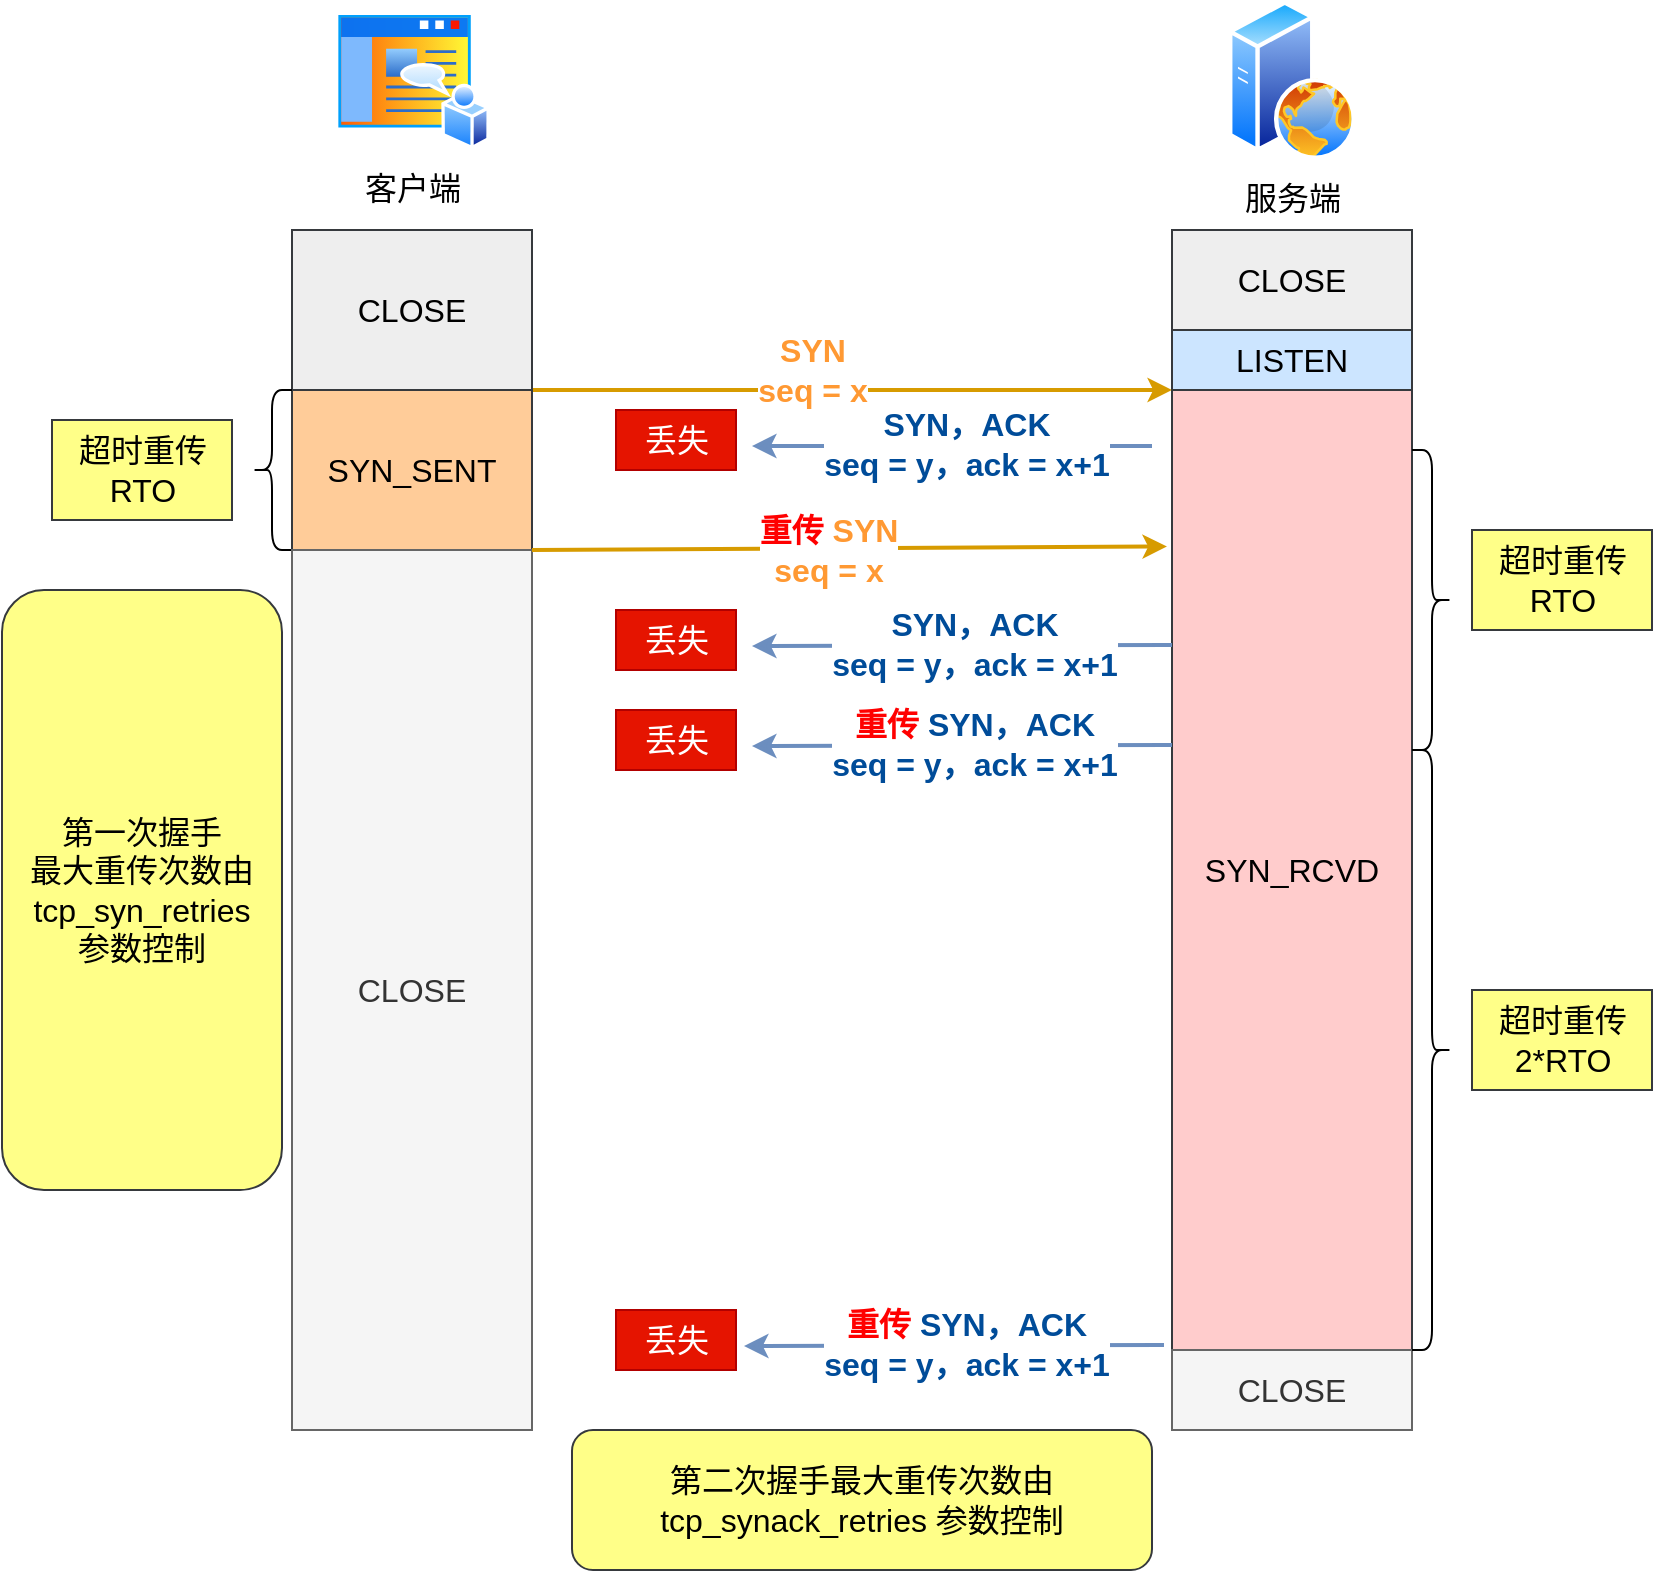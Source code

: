 <mxfile version="20.2.4" type="github">
  <diagram id="YcbZgbcO68XsaDMt3gth" name="第 1 页">
    <mxGraphModel dx="1773" dy="1731" grid="1" gridSize="10" guides="1" tooltips="1" connect="1" arrows="1" fold="1" page="1" pageScale="1" pageWidth="827" pageHeight="1169" math="0" shadow="0">
      <root>
        <mxCell id="0" />
        <mxCell id="1" parent="0" />
        <mxCell id="4zzjcm8Y2lMl3Gj6XbMF-35" value="丢失" style="text;html=1;align=center;verticalAlign=middle;resizable=0;points=[];autosize=1;strokeColor=#B20000;fillColor=#e51400;fontSize=16;fontColor=#ffffff;" vertex="1" parent="1">
          <mxGeometry x="282" y="170" width="60" height="30" as="geometry" />
        </mxCell>
        <mxCell id="4zzjcm8Y2lMl3Gj6XbMF-1" value="&lt;b style=&quot;color: rgb(255, 153, 51); font-size: 16px;&quot;&gt;SYN&lt;br style=&quot;font-size: 16px;&quot;&gt;seq = x&lt;/b&gt;" style="rounded=0;orthogonalLoop=1;jettySize=auto;html=1;fontSize=16;exitX=1;exitY=0;exitDx=0;exitDy=0;fillColor=#ffcd28;gradientColor=#ffa500;strokeColor=#d79b00;strokeWidth=2;entryX=0;entryY=1;entryDx=0;entryDy=0;" edge="1" parent="1" source="4zzjcm8Y2lMl3Gj6XbMF-2" target="4zzjcm8Y2lMl3Gj6XbMF-4">
          <mxGeometry x="-0.125" y="10" relative="1" as="geometry">
            <mxPoint x="550" y="160" as="targetPoint" />
            <mxPoint as="offset" />
          </mxGeometry>
        </mxCell>
        <mxCell id="4zzjcm8Y2lMl3Gj6XbMF-2" value="SYN_SENT" style="rounded=0;whiteSpace=wrap;html=1;fontSize=16;fillColor=#ffcc99;strokeColor=#36393d;" vertex="1" parent="1">
          <mxGeometry x="120" y="160" width="120" height="80" as="geometry" />
        </mxCell>
        <mxCell id="4zzjcm8Y2lMl3Gj6XbMF-3" value="CLOSE" style="rounded=0;whiteSpace=wrap;html=1;fontSize=16;fillColor=#eeeeee;strokeColor=#36393d;" vertex="1" parent="1">
          <mxGeometry x="120" y="80" width="120" height="80" as="geometry" />
        </mxCell>
        <mxCell id="4zzjcm8Y2lMl3Gj6XbMF-4" value="LISTEN" style="rounded=0;whiteSpace=wrap;html=1;fontSize=16;fillColor=#cce5ff;strokeColor=#36393d;" vertex="1" parent="1">
          <mxGeometry x="560" y="130" width="120" height="30" as="geometry" />
        </mxCell>
        <mxCell id="4zzjcm8Y2lMl3Gj6XbMF-5" value="CLOSE" style="rounded=0;whiteSpace=wrap;html=1;fontSize=16;fillColor=#eeeeee;strokeColor=#36393d;" vertex="1" parent="1">
          <mxGeometry x="560" y="80" width="120" height="50" as="geometry" />
        </mxCell>
        <mxCell id="4zzjcm8Y2lMl3Gj6XbMF-7" value="" style="shape=curlyBracket;whiteSpace=wrap;html=1;rounded=1;fontSize=16;" vertex="1" parent="1">
          <mxGeometry x="100" y="160" width="20" height="80" as="geometry" />
        </mxCell>
        <mxCell id="4zzjcm8Y2lMl3Gj6XbMF-8" value="超时重传&lt;br style=&quot;font-size: 16px;&quot;&gt;RTO" style="text;html=1;align=center;verticalAlign=middle;resizable=0;points=[];autosize=1;strokeColor=#36393d;fillColor=#ffff88;fontSize=16;" vertex="1" parent="1">
          <mxGeometry y="175" width="90" height="50" as="geometry" />
        </mxCell>
        <mxCell id="4zzjcm8Y2lMl3Gj6XbMF-15" value="CLOSE" style="rounded=0;whiteSpace=wrap;html=1;fontSize=16;fillColor=#f5f5f5;fontColor=#333333;strokeColor=#666666;" vertex="1" parent="1">
          <mxGeometry x="120" y="240" width="120" height="440" as="geometry" />
        </mxCell>
        <mxCell id="4zzjcm8Y2lMl3Gj6XbMF-18" value="客户端" style="aspect=fixed;perimeter=ellipsePerimeter;html=1;align=center;shadow=0;dashed=0;spacingTop=3;image;image=img/lib/active_directory/home_page.svg;fontSize=16;" vertex="1" parent="1">
          <mxGeometry x="141.11" y="-30" width="77.78" height="70" as="geometry" />
        </mxCell>
        <mxCell id="4zzjcm8Y2lMl3Gj6XbMF-19" value="服务端" style="aspect=fixed;perimeter=ellipsePerimeter;html=1;align=center;shadow=0;dashed=0;spacingTop=3;image;image=img/lib/active_directory/web_server.svg;fontSize=16;" vertex="1" parent="1">
          <mxGeometry x="588" y="-35" width="64" height="80" as="geometry" />
        </mxCell>
        <mxCell id="4zzjcm8Y2lMl3Gj6XbMF-20" value="SYN_RCVD" style="rounded=0;whiteSpace=wrap;html=1;fontSize=16;fillColor=#ffcccc;strokeColor=#36393d;" vertex="1" parent="1">
          <mxGeometry x="560" y="160" width="120" height="480" as="geometry" />
        </mxCell>
        <mxCell id="4zzjcm8Y2lMl3Gj6XbMF-22" value="&lt;font color=&quot;#004c99&quot; style=&quot;font-size: 16px;&quot;&gt;&lt;b style=&quot;font-size: 16px;&quot;&gt;SYN，ACK&lt;br style=&quot;font-size: 16px;&quot;&gt;seq = y，ack = x+1&lt;/b&gt;&lt;/font&gt;" style="rounded=0;orthogonalLoop=1;jettySize=auto;html=1;fontSize=16;fillColor=#dae8fc;strokeColor=#6c8ebf;strokeWidth=2;" edge="1" parent="1">
          <mxGeometry x="-0.064" y="-1" relative="1" as="geometry">
            <mxPoint x="350" y="188" as="targetPoint" />
            <mxPoint x="550" y="188" as="sourcePoint" />
            <mxPoint as="offset" />
          </mxGeometry>
        </mxCell>
        <mxCell id="4zzjcm8Y2lMl3Gj6XbMF-23" value="&lt;b style=&quot;color: rgb(255, 0, 0); font-size: 16px;&quot;&gt;重传&amp;nbsp;&lt;/b&gt;&lt;b style=&quot;color: rgb(255, 153, 51); font-size: 16px;&quot;&gt;SYN&lt;br style=&quot;font-size: 16px;&quot;&gt;seq = x&lt;/b&gt;" style="rounded=0;orthogonalLoop=1;jettySize=auto;html=1;fontSize=16;fillColor=#ffcd28;gradientColor=#ffa500;strokeColor=#d79b00;strokeWidth=2;entryX=-0.021;entryY=0.163;entryDx=0;entryDy=0;entryPerimeter=0;exitX=1;exitY=1;exitDx=0;exitDy=0;" edge="1" parent="1" source="4zzjcm8Y2lMl3Gj6XbMF-2" target="4zzjcm8Y2lMl3Gj6XbMF-20">
          <mxGeometry x="-0.071" y="-1" relative="1" as="geometry">
            <mxPoint x="560" y="239" as="targetPoint" />
            <mxPoint x="250" y="240" as="sourcePoint" />
            <mxPoint as="offset" />
          </mxGeometry>
        </mxCell>
        <mxCell id="4zzjcm8Y2lMl3Gj6XbMF-24" value="" style="shape=curlyBracket;whiteSpace=wrap;html=1;rounded=1;fontSize=16;rotation=-180;" vertex="1" parent="1">
          <mxGeometry x="680" y="190" width="20" height="150" as="geometry" />
        </mxCell>
        <mxCell id="4zzjcm8Y2lMl3Gj6XbMF-25" value="超时重传&lt;br style=&quot;font-size: 16px;&quot;&gt;RTO" style="text;html=1;align=center;verticalAlign=middle;resizable=0;points=[];autosize=1;strokeColor=#36393d;fillColor=#ffff88;fontSize=16;" vertex="1" parent="1">
          <mxGeometry x="710" y="230" width="90" height="50" as="geometry" />
        </mxCell>
        <mxCell id="4zzjcm8Y2lMl3Gj6XbMF-28" value="CLOSE" style="rounded=0;whiteSpace=wrap;html=1;fontSize=16;fillColor=#f5f5f5;fontColor=#333333;strokeColor=#666666;" vertex="1" parent="1">
          <mxGeometry x="560" y="640" width="120" height="40" as="geometry" />
        </mxCell>
        <mxCell id="4zzjcm8Y2lMl3Gj6XbMF-39" value="丢失" style="text;html=1;align=center;verticalAlign=middle;resizable=0;points=[];autosize=1;strokeColor=#B20000;fillColor=#e51400;fontSize=16;fontColor=#ffffff;" vertex="1" parent="1">
          <mxGeometry x="282" y="270" width="60" height="30" as="geometry" />
        </mxCell>
        <mxCell id="4zzjcm8Y2lMl3Gj6XbMF-40" value="&lt;font color=&quot;#004c99&quot; style=&quot;font-size: 16px;&quot;&gt;&lt;b style=&quot;font-size: 16px;&quot;&gt;SYN，ACK&lt;br style=&quot;font-size: 16px;&quot;&gt;seq = y，ack = x+1&lt;/b&gt;&lt;/font&gt;" style="rounded=0;orthogonalLoop=1;jettySize=auto;html=1;fontSize=16;exitX=0;exitY=0.25;exitDx=0;exitDy=0;fillColor=#dae8fc;strokeColor=#6c8ebf;strokeWidth=2;" edge="1" parent="1">
          <mxGeometry x="-0.064" y="-1" relative="1" as="geometry">
            <mxPoint x="350" y="288" as="targetPoint" />
            <mxPoint x="560" y="287.5" as="sourcePoint" />
            <mxPoint as="offset" />
          </mxGeometry>
        </mxCell>
        <mxCell id="4zzjcm8Y2lMl3Gj6XbMF-41" value="丢失" style="text;html=1;align=center;verticalAlign=middle;resizable=0;points=[];autosize=1;strokeColor=#B20000;fillColor=#e51400;fontSize=16;fontColor=#ffffff;" vertex="1" parent="1">
          <mxGeometry x="282" y="320" width="60" height="30" as="geometry" />
        </mxCell>
        <mxCell id="4zzjcm8Y2lMl3Gj6XbMF-42" value="&lt;b style=&quot;font-size: 16px;&quot;&gt;&lt;font color=&quot;#ff0000&quot; style=&quot;font-size: 16px;&quot;&gt;重传&lt;/font&gt;&lt;font color=&quot;#004c99&quot; style=&quot;font-size: 16px;&quot;&gt; SYN，ACK&lt;/font&gt;&lt;br style=&quot;font-size: 16px;&quot;&gt;&lt;font color=&quot;#004c99&quot; style=&quot;font-size: 16px;&quot;&gt;seq = y，ack = x+1&lt;/font&gt;&lt;/b&gt;" style="rounded=0;orthogonalLoop=1;jettySize=auto;html=1;fontSize=16;exitX=0;exitY=0.25;exitDx=0;exitDy=0;fillColor=#dae8fc;strokeColor=#6c8ebf;strokeWidth=2;" edge="1" parent="1">
          <mxGeometry x="-0.064" y="-1" relative="1" as="geometry">
            <mxPoint x="350" y="338" as="targetPoint" />
            <mxPoint x="560" y="337.5" as="sourcePoint" />
            <mxPoint as="offset" />
          </mxGeometry>
        </mxCell>
        <mxCell id="4zzjcm8Y2lMl3Gj6XbMF-48" value="" style="shape=curlyBracket;whiteSpace=wrap;html=1;rounded=1;fontSize=16;rotation=-180;" vertex="1" parent="1">
          <mxGeometry x="680" y="340" width="20" height="300" as="geometry" />
        </mxCell>
        <mxCell id="4zzjcm8Y2lMl3Gj6XbMF-50" value="超时重传&lt;br style=&quot;font-size: 16px;&quot;&gt;2*RTO" style="text;html=1;align=center;verticalAlign=middle;resizable=0;points=[];autosize=1;strokeColor=#36393d;fillColor=#ffff88;fontSize=16;" vertex="1" parent="1">
          <mxGeometry x="710" y="460" width="90" height="50" as="geometry" />
        </mxCell>
        <mxCell id="4zzjcm8Y2lMl3Gj6XbMF-61" value="丢失" style="text;html=1;align=center;verticalAlign=middle;resizable=0;points=[];autosize=1;strokeColor=#B20000;fillColor=#e51400;fontSize=16;fontColor=#ffffff;" vertex="1" parent="1">
          <mxGeometry x="282" y="620" width="60" height="30" as="geometry" />
        </mxCell>
        <mxCell id="4zzjcm8Y2lMl3Gj6XbMF-62" value="&lt;b style=&quot;font-size: 16px;&quot;&gt;&lt;font color=&quot;#ff0000&quot; style=&quot;font-size: 16px;&quot;&gt;重传&lt;/font&gt;&lt;font color=&quot;#004c99&quot; style=&quot;font-size: 16px;&quot;&gt; SYN，ACK&lt;/font&gt;&lt;br style=&quot;font-size: 16px;&quot;&gt;&lt;font color=&quot;#004c99&quot; style=&quot;font-size: 16px;&quot;&gt;seq = y，ack = x+1&lt;/font&gt;&lt;/b&gt;" style="rounded=0;orthogonalLoop=1;jettySize=auto;html=1;fontSize=16;exitX=0;exitY=0.25;exitDx=0;exitDy=0;fillColor=#dae8fc;strokeColor=#6c8ebf;strokeWidth=2;" edge="1" parent="1">
          <mxGeometry x="-0.064" y="-1" relative="1" as="geometry">
            <mxPoint x="346" y="638" as="targetPoint" />
            <mxPoint x="556" y="637.5" as="sourcePoint" />
            <mxPoint as="offset" />
          </mxGeometry>
        </mxCell>
        <mxCell id="4zzjcm8Y2lMl3Gj6XbMF-64" value="第二次握手最大重传次数由&lt;br style=&quot;font-size: 16px;&quot;&gt;tcp_synack_retries 参数控制" style="rounded=1;whiteSpace=wrap;html=1;fontSize=16;fillColor=#ffff88;strokeColor=#36393d;" vertex="1" parent="1">
          <mxGeometry x="260" y="680" width="290" height="70" as="geometry" />
        </mxCell>
        <mxCell id="4zzjcm8Y2lMl3Gj6XbMF-65" value="第一次握手&lt;br&gt;最大重传次数由&lt;br style=&quot;font-size: 16px;&quot;&gt;tcp_syn_retries &lt;br&gt;参数控制" style="rounded=1;whiteSpace=wrap;html=1;fontSize=16;fillColor=#ffff88;strokeColor=#36393d;" vertex="1" parent="1">
          <mxGeometry x="-25" y="260" width="140" height="300" as="geometry" />
        </mxCell>
      </root>
    </mxGraphModel>
  </diagram>
</mxfile>
